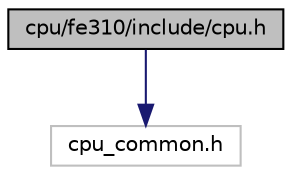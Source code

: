 digraph "cpu/fe310/include/cpu.h"
{
 // LATEX_PDF_SIZE
  edge [fontname="Helvetica",fontsize="10",labelfontname="Helvetica",labelfontsize="10"];
  node [fontname="Helvetica",fontsize="10",shape=record];
  Node1 [label="cpu/fe310/include/cpu.h",height=0.2,width=0.4,color="black", fillcolor="grey75", style="filled", fontcolor="black",tooltip="CPU specific definitions."];
  Node1 -> Node2 [color="midnightblue",fontsize="10",style="solid",fontname="Helvetica"];
  Node2 [label="cpu_common.h",height=0.2,width=0.4,color="grey75", fillcolor="white", style="filled",tooltip=" "];
}
